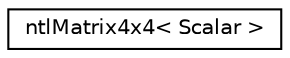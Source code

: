 digraph G
{
  edge [fontname="Helvetica",fontsize="10",labelfontname="Helvetica",labelfontsize="10"];
  node [fontname="Helvetica",fontsize="10",shape=record];
  rankdir=LR;
  Node1 [label="ntlMatrix4x4\< Scalar \>",height=0.2,width=0.4,color="black", fillcolor="white", style="filled",URL="$d3/d61/classntlMatrix4x4.html"];
}
